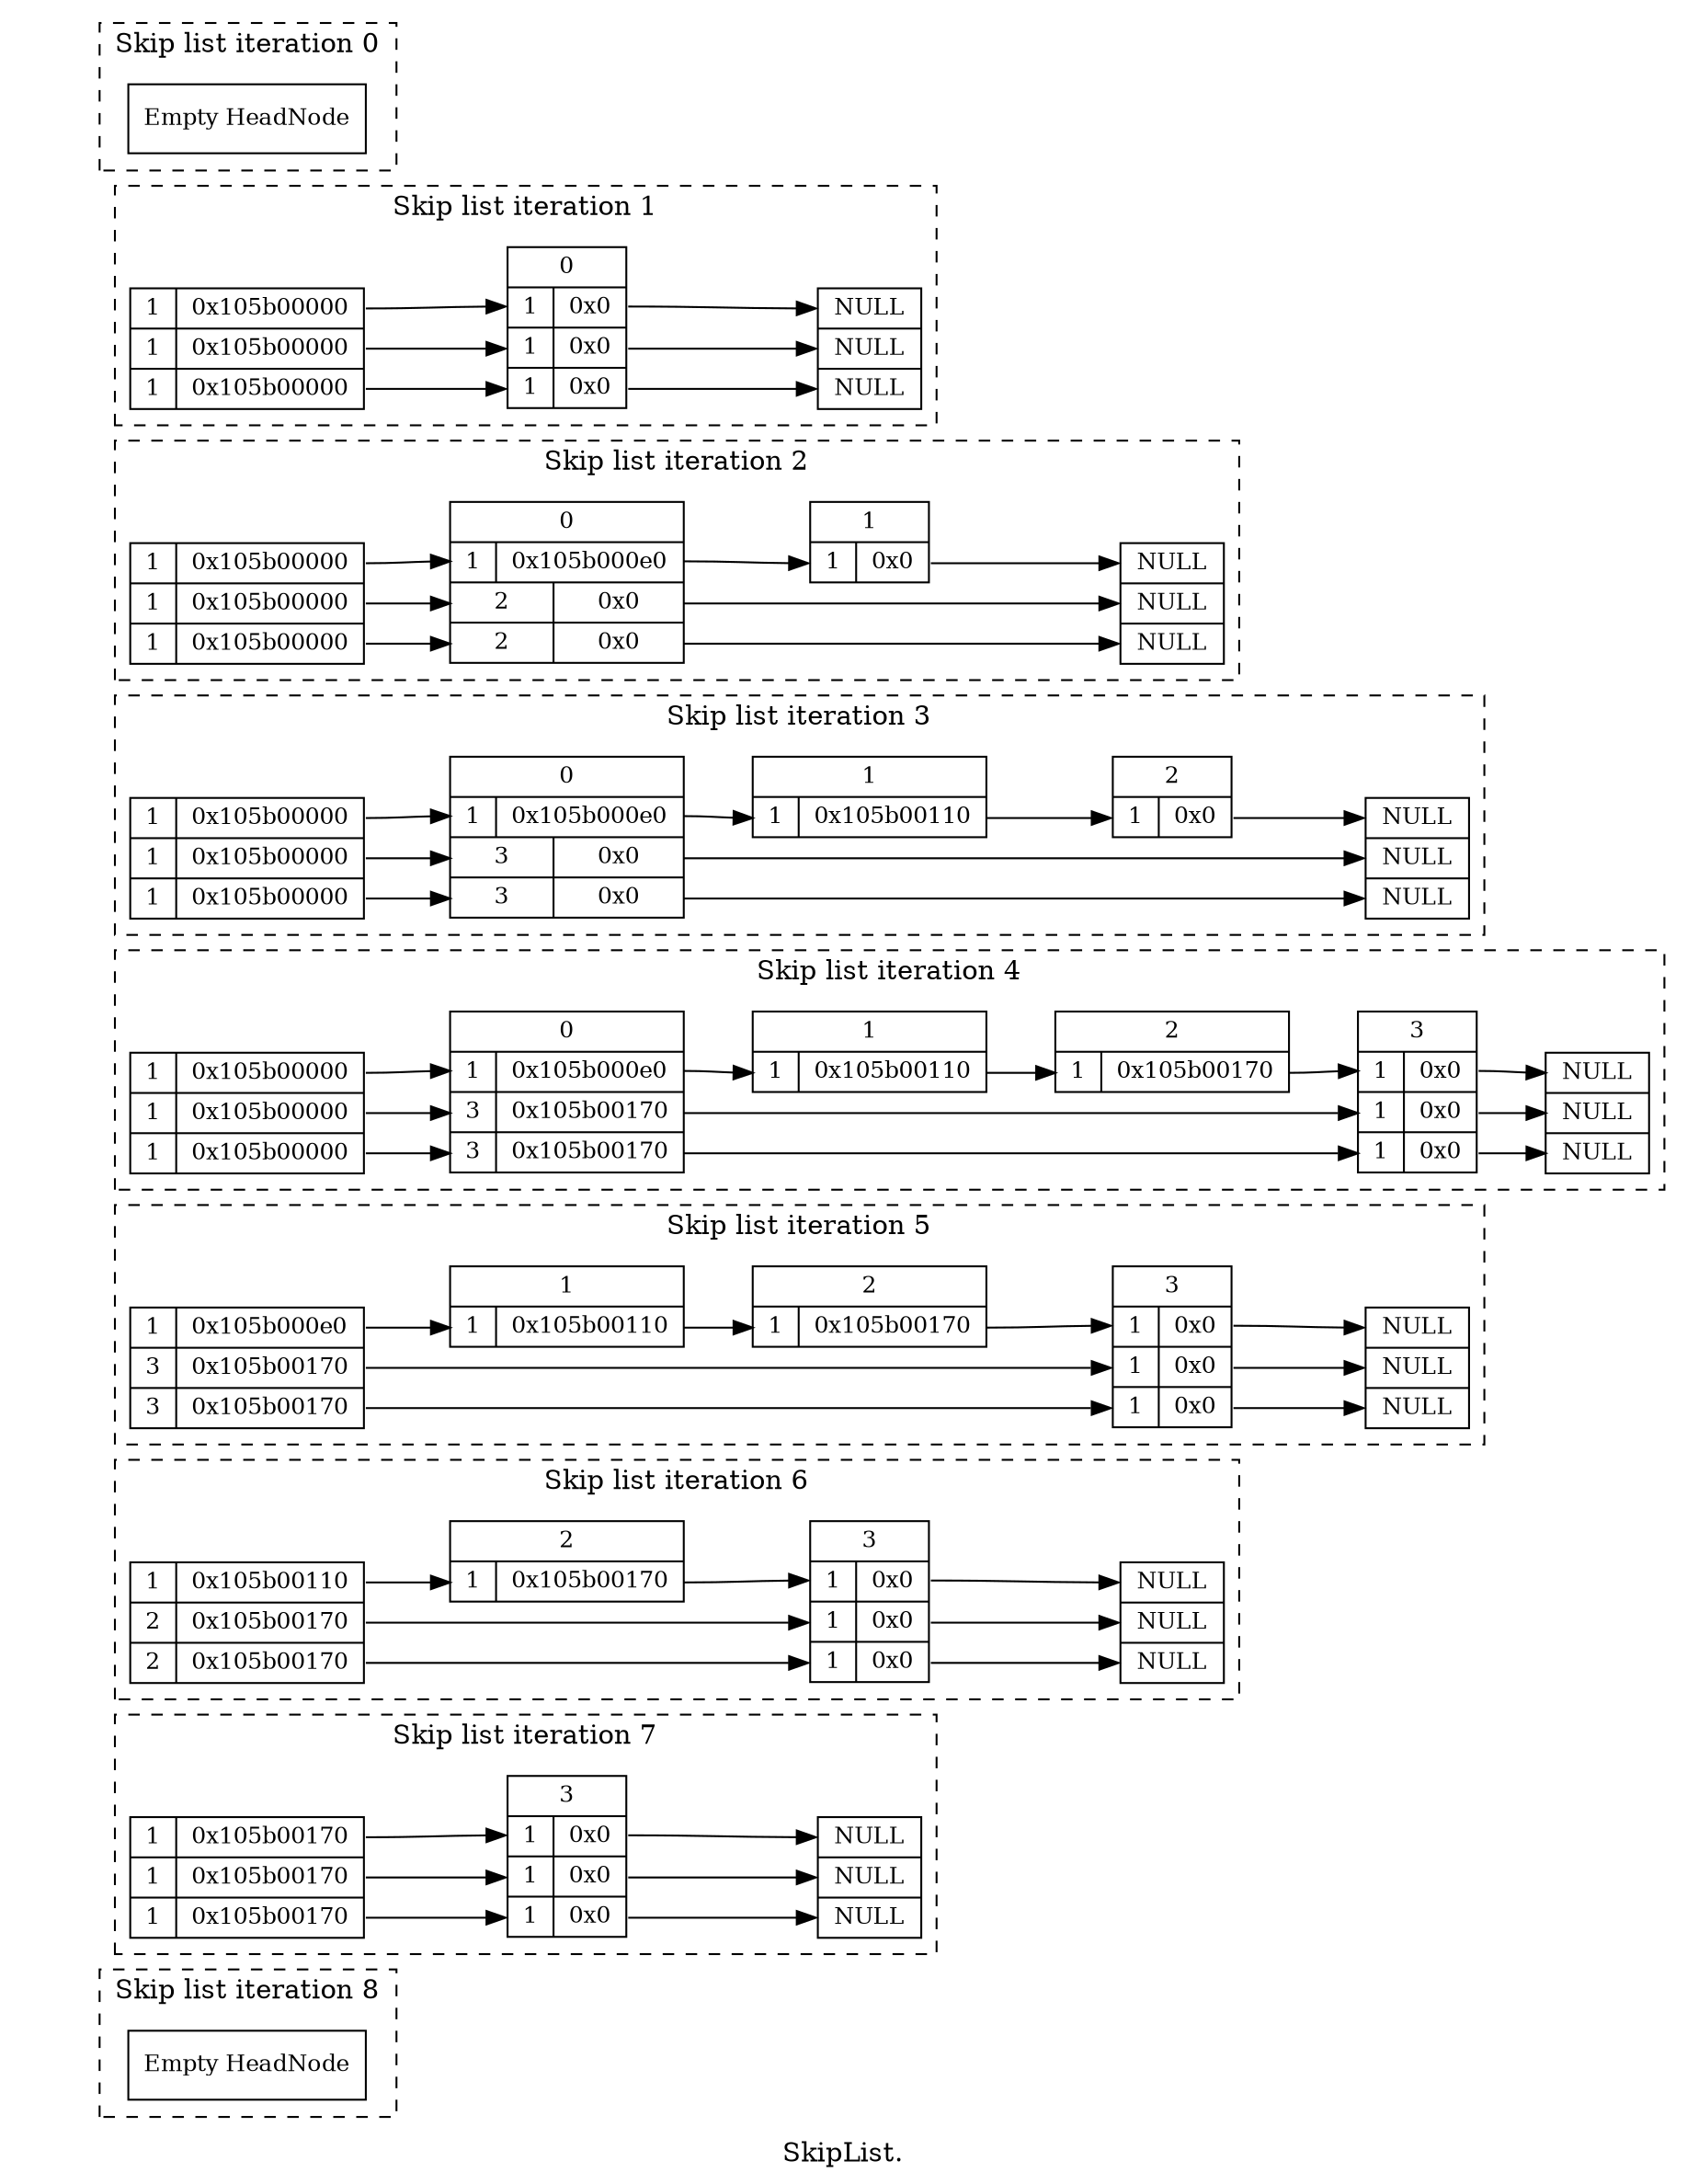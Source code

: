 # doc_insert_remove
digraph SkipList {
label = "SkipList."
graph [rankdir = "LR"];
node [fontsize = "12" shape = "ellipse"];
edge [];

subgraph cluster0 {
style=dashed
label="Skip list iteration 0"
"HeadNode0" [
label = "Empty HeadNode"
shape = "record"
];
}

subgraph cluster1 {
style=dashed
label="Skip list iteration 1"
"HeadNode1" [
label = "{ 1 | <f0> 0x105b00000} | { 1 | <f1> 0x105b00000} | { 1 | <f2> 0x105b00000}"
shape = "record"
];
"node10x0" [label = "<w1> NULL | <w2> NULL | <w3> NULL" shape = "record"];
"HeadNode1":f0 -> "node10x105b00000":w1 [];
"HeadNode1":f1 -> "node10x105b00000":w2 [];
"HeadNode1":f2 -> "node10x105b00000":w3 [];
"node10x105b00000" [
label = "<f0> 0 | { <w1> 1 | <f1> 0x0 } | { <w2> 1 | <f2> 0x0 } | { <w3> 1 | <f3> 0x0 }"
shape = "record"
];
"node10x105b00000":f1 -> "node10x0":w1 [];
"node10x105b00000":f2 -> "node10x0":w2 [];
"node10x105b00000":f3 -> "node10x0":w3 [];
}

subgraph cluster2 {
style=dashed
label="Skip list iteration 2"
"HeadNode2" [
label = "{ 1 | <f0> 0x105b00000} | { 1 | <f1> 0x105b00000} | { 1 | <f2> 0x105b00000}"
shape = "record"
];
"node20x0" [label = "<w1> NULL | <w2> NULL | <w3> NULL" shape = "record"];
"HeadNode2":f0 -> "node20x105b00000":w1 [];
"HeadNode2":f1 -> "node20x105b00000":w2 [];
"HeadNode2":f2 -> "node20x105b00000":w3 [];
"node20x105b00000" [
label = "<f0> 0 | { <w1> 1 | <f1> 0x105b000e0 } | { <w2> 2 | <f2> 0x0 } | { <w3> 2 | <f3> 0x0 }"
shape = "record"
];
"node20x105b00000":f1 -> "node20x105b000e0":w1 [];
"node20x105b00000":f2 -> "node20x0":w2 [];
"node20x105b00000":f3 -> "node20x0":w3 [];
"node20x105b000e0" [
label = "<f0> 1 | { <w1> 1 | <f1> 0x0 }"
shape = "record"
];
"node20x105b000e0":f1 -> "node20x0":w1 [];
}

subgraph cluster3 {
style=dashed
label="Skip list iteration 3"
"HeadNode3" [
label = "{ 1 | <f0> 0x105b00000} | { 1 | <f1> 0x105b00000} | { 1 | <f2> 0x105b00000}"
shape = "record"
];
"node30x0" [label = "<w1> NULL | <w2> NULL | <w3> NULL" shape = "record"];
"HeadNode3":f0 -> "node30x105b00000":w1 [];
"HeadNode3":f1 -> "node30x105b00000":w2 [];
"HeadNode3":f2 -> "node30x105b00000":w3 [];
"node30x105b00000" [
label = "<f0> 0 | { <w1> 1 | <f1> 0x105b000e0 } | { <w2> 3 | <f2> 0x0 } | { <w3> 3 | <f3> 0x0 }"
shape = "record"
];
"node30x105b00000":f1 -> "node30x105b000e0":w1 [];
"node30x105b00000":f2 -> "node30x0":w2 [];
"node30x105b00000":f3 -> "node30x0":w3 [];
"node30x105b000e0" [
label = "<f0> 1 | { <w1> 1 | <f1> 0x105b00110 }"
shape = "record"
];
"node30x105b000e0":f1 -> "node30x105b00110":w1 [];
"node30x105b00110" [
label = "<f0> 2 | { <w1> 1 | <f1> 0x0 }"
shape = "record"
];
"node30x105b00110":f1 -> "node30x0":w1 [];
}

subgraph cluster4 {
style=dashed
label="Skip list iteration 4"
"HeadNode4" [
label = "{ 1 | <f0> 0x105b00000} | { 1 | <f1> 0x105b00000} | { 1 | <f2> 0x105b00000}"
shape = "record"
];
"node40x0" [label = "<w1> NULL | <w2> NULL | <w3> NULL" shape = "record"];
"HeadNode4":f0 -> "node40x105b00000":w1 [];
"HeadNode4":f1 -> "node40x105b00000":w2 [];
"HeadNode4":f2 -> "node40x105b00000":w3 [];
"node40x105b00000" [
label = "<f0> 0 | { <w1> 1 | <f1> 0x105b000e0 } | { <w2> 3 | <f2> 0x105b00170 } | { <w3> 3 | <f3> 0x105b00170 }"
shape = "record"
];
"node40x105b00000":f1 -> "node40x105b000e0":w1 [];
"node40x105b00000":f2 -> "node40x105b00170":w2 [];
"node40x105b00000":f3 -> "node40x105b00170":w3 [];
"node40x105b000e0" [
label = "<f0> 1 | { <w1> 1 | <f1> 0x105b00110 }"
shape = "record"
];
"node40x105b000e0":f1 -> "node40x105b00110":w1 [];
"node40x105b00110" [
label = "<f0> 2 | { <w1> 1 | <f1> 0x105b00170 }"
shape = "record"
];
"node40x105b00110":f1 -> "node40x105b00170":w1 [];
"node40x105b00170" [
label = "<f0> 3 | { <w1> 1 | <f1> 0x0 } | { <w2> 1 | <f2> 0x0 } | { <w3> 1 | <f3> 0x0 }"
shape = "record"
];
"node40x105b00170":f1 -> "node40x0":w1 [];
"node40x105b00170":f2 -> "node40x0":w2 [];
"node40x105b00170":f3 -> "node40x0":w3 [];
}

subgraph cluster5 {
style=dashed
label="Skip list iteration 5"
"HeadNode5" [
label = "{ 1 | <f0> 0x105b000e0} | { 3 | <f1> 0x105b00170} | { 3 | <f2> 0x105b00170}"
shape = "record"
];
"node50x0" [label = "<w1> NULL | <w2> NULL | <w3> NULL" shape = "record"];
"HeadNode5":f0 -> "node50x105b000e0":w1 [];
"HeadNode5":f1 -> "node50x105b00170":w2 [];
"HeadNode5":f2 -> "node50x105b00170":w3 [];
"node50x105b000e0" [
label = "<f0> 1 | { <w1> 1 | <f1> 0x105b00110 }"
shape = "record"
];
"node50x105b000e0":f1 -> "node50x105b00110":w1 [];
"node50x105b00110" [
label = "<f0> 2 | { <w1> 1 | <f1> 0x105b00170 }"
shape = "record"
];
"node50x105b00110":f1 -> "node50x105b00170":w1 [];
"node50x105b00170" [
label = "<f0> 3 | { <w1> 1 | <f1> 0x0 } | { <w2> 1 | <f2> 0x0 } | { <w3> 1 | <f3> 0x0 }"
shape = "record"
];
"node50x105b00170":f1 -> "node50x0":w1 [];
"node50x105b00170":f2 -> "node50x0":w2 [];
"node50x105b00170":f3 -> "node50x0":w3 [];
}

subgraph cluster6 {
style=dashed
label="Skip list iteration 6"
"HeadNode6" [
label = "{ 1 | <f0> 0x105b00110} | { 2 | <f1> 0x105b00170} | { 2 | <f2> 0x105b00170}"
shape = "record"
];
"node60x0" [label = "<w1> NULL | <w2> NULL | <w3> NULL" shape = "record"];
"HeadNode6":f0 -> "node60x105b00110":w1 [];
"HeadNode6":f1 -> "node60x105b00170":w2 [];
"HeadNode6":f2 -> "node60x105b00170":w3 [];
"node60x105b00110" [
label = "<f0> 2 | { <w1> 1 | <f1> 0x105b00170 }"
shape = "record"
];
"node60x105b00110":f1 -> "node60x105b00170":w1 [];
"node60x105b00170" [
label = "<f0> 3 | { <w1> 1 | <f1> 0x0 } | { <w2> 1 | <f2> 0x0 } | { <w3> 1 | <f3> 0x0 }"
shape = "record"
];
"node60x105b00170":f1 -> "node60x0":w1 [];
"node60x105b00170":f2 -> "node60x0":w2 [];
"node60x105b00170":f3 -> "node60x0":w3 [];
}

subgraph cluster7 {
style=dashed
label="Skip list iteration 7"
"HeadNode7" [
label = "{ 1 | <f0> 0x105b00170} | { 1 | <f1> 0x105b00170} | { 1 | <f2> 0x105b00170}"
shape = "record"
];
"node70x0" [label = "<w1> NULL | <w2> NULL | <w3> NULL" shape = "record"];
"HeadNode7":f0 -> "node70x105b00170":w1 [];
"HeadNode7":f1 -> "node70x105b00170":w2 [];
"HeadNode7":f2 -> "node70x105b00170":w3 [];
"node70x105b00170" [
label = "<f0> 3 | { <w1> 1 | <f1> 0x0 } | { <w2> 1 | <f2> 0x0 } | { <w3> 1 | <f3> 0x0 }"
shape = "record"
];
"node70x105b00170":f1 -> "node70x0":w1 [];
"node70x105b00170":f2 -> "node70x0":w2 [];
"node70x105b00170":f3 -> "node70x0":w3 [];
}

subgraph cluster8 {
style=dashed
label="Skip list iteration 8"
"HeadNode8" [
label = "Empty HeadNode"
shape = "record"
];
}

node0 [shape=record, label = "<f0> | <f1> | <f2> | <f3> | <f4> | <f5> | <f6> | <f7> | <f8> | ", style=invis, width=0.01];
node0:f0 -> HeadNode0 [style=invis];
node0:f1 -> HeadNode1 [style=invis];
node0:f2 -> HeadNode2 [style=invis];
node0:f3 -> HeadNode3 [style=invis];
node0:f4 -> HeadNode4 [style=invis];
node0:f5 -> HeadNode5 [style=invis];
node0:f6 -> HeadNode6 [style=invis];
node0:f7 -> HeadNode7 [style=invis];
node0:f8 -> HeadNode8 [style=invis];
}

